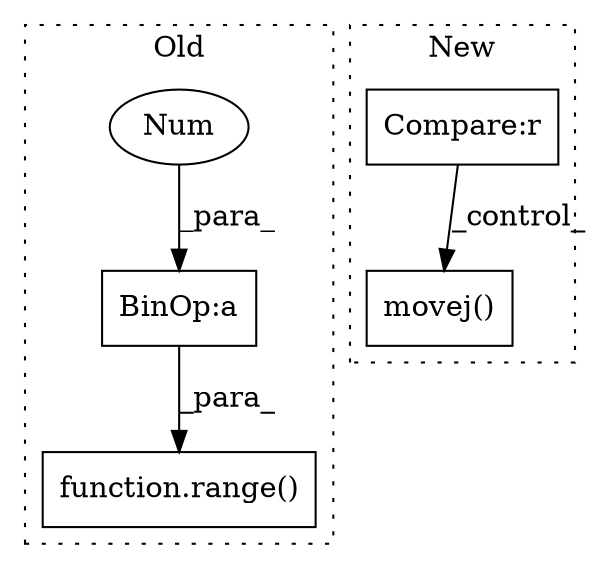 digraph G {
subgraph cluster0 {
1 [label="function.range()" a="75" s="11626,11666" l="6,1" shape="box"];
3 [label="BinOp:a" a="82" s="11643" l="3" shape="box"];
4 [label="Num" a="76" s="11642" l="1" shape="ellipse"];
label = "Old";
style="dotted";
}
subgraph cluster1 {
2 [label="movej()" a="75" s="12249,12264" l="14,14" shape="box"];
5 [label="Compare:r" a="40" s="11143" l="9" shape="box"];
label = "New";
style="dotted";
}
3 -> 1 [label="_para_"];
4 -> 3 [label="_para_"];
5 -> 2 [label="_control_"];
}